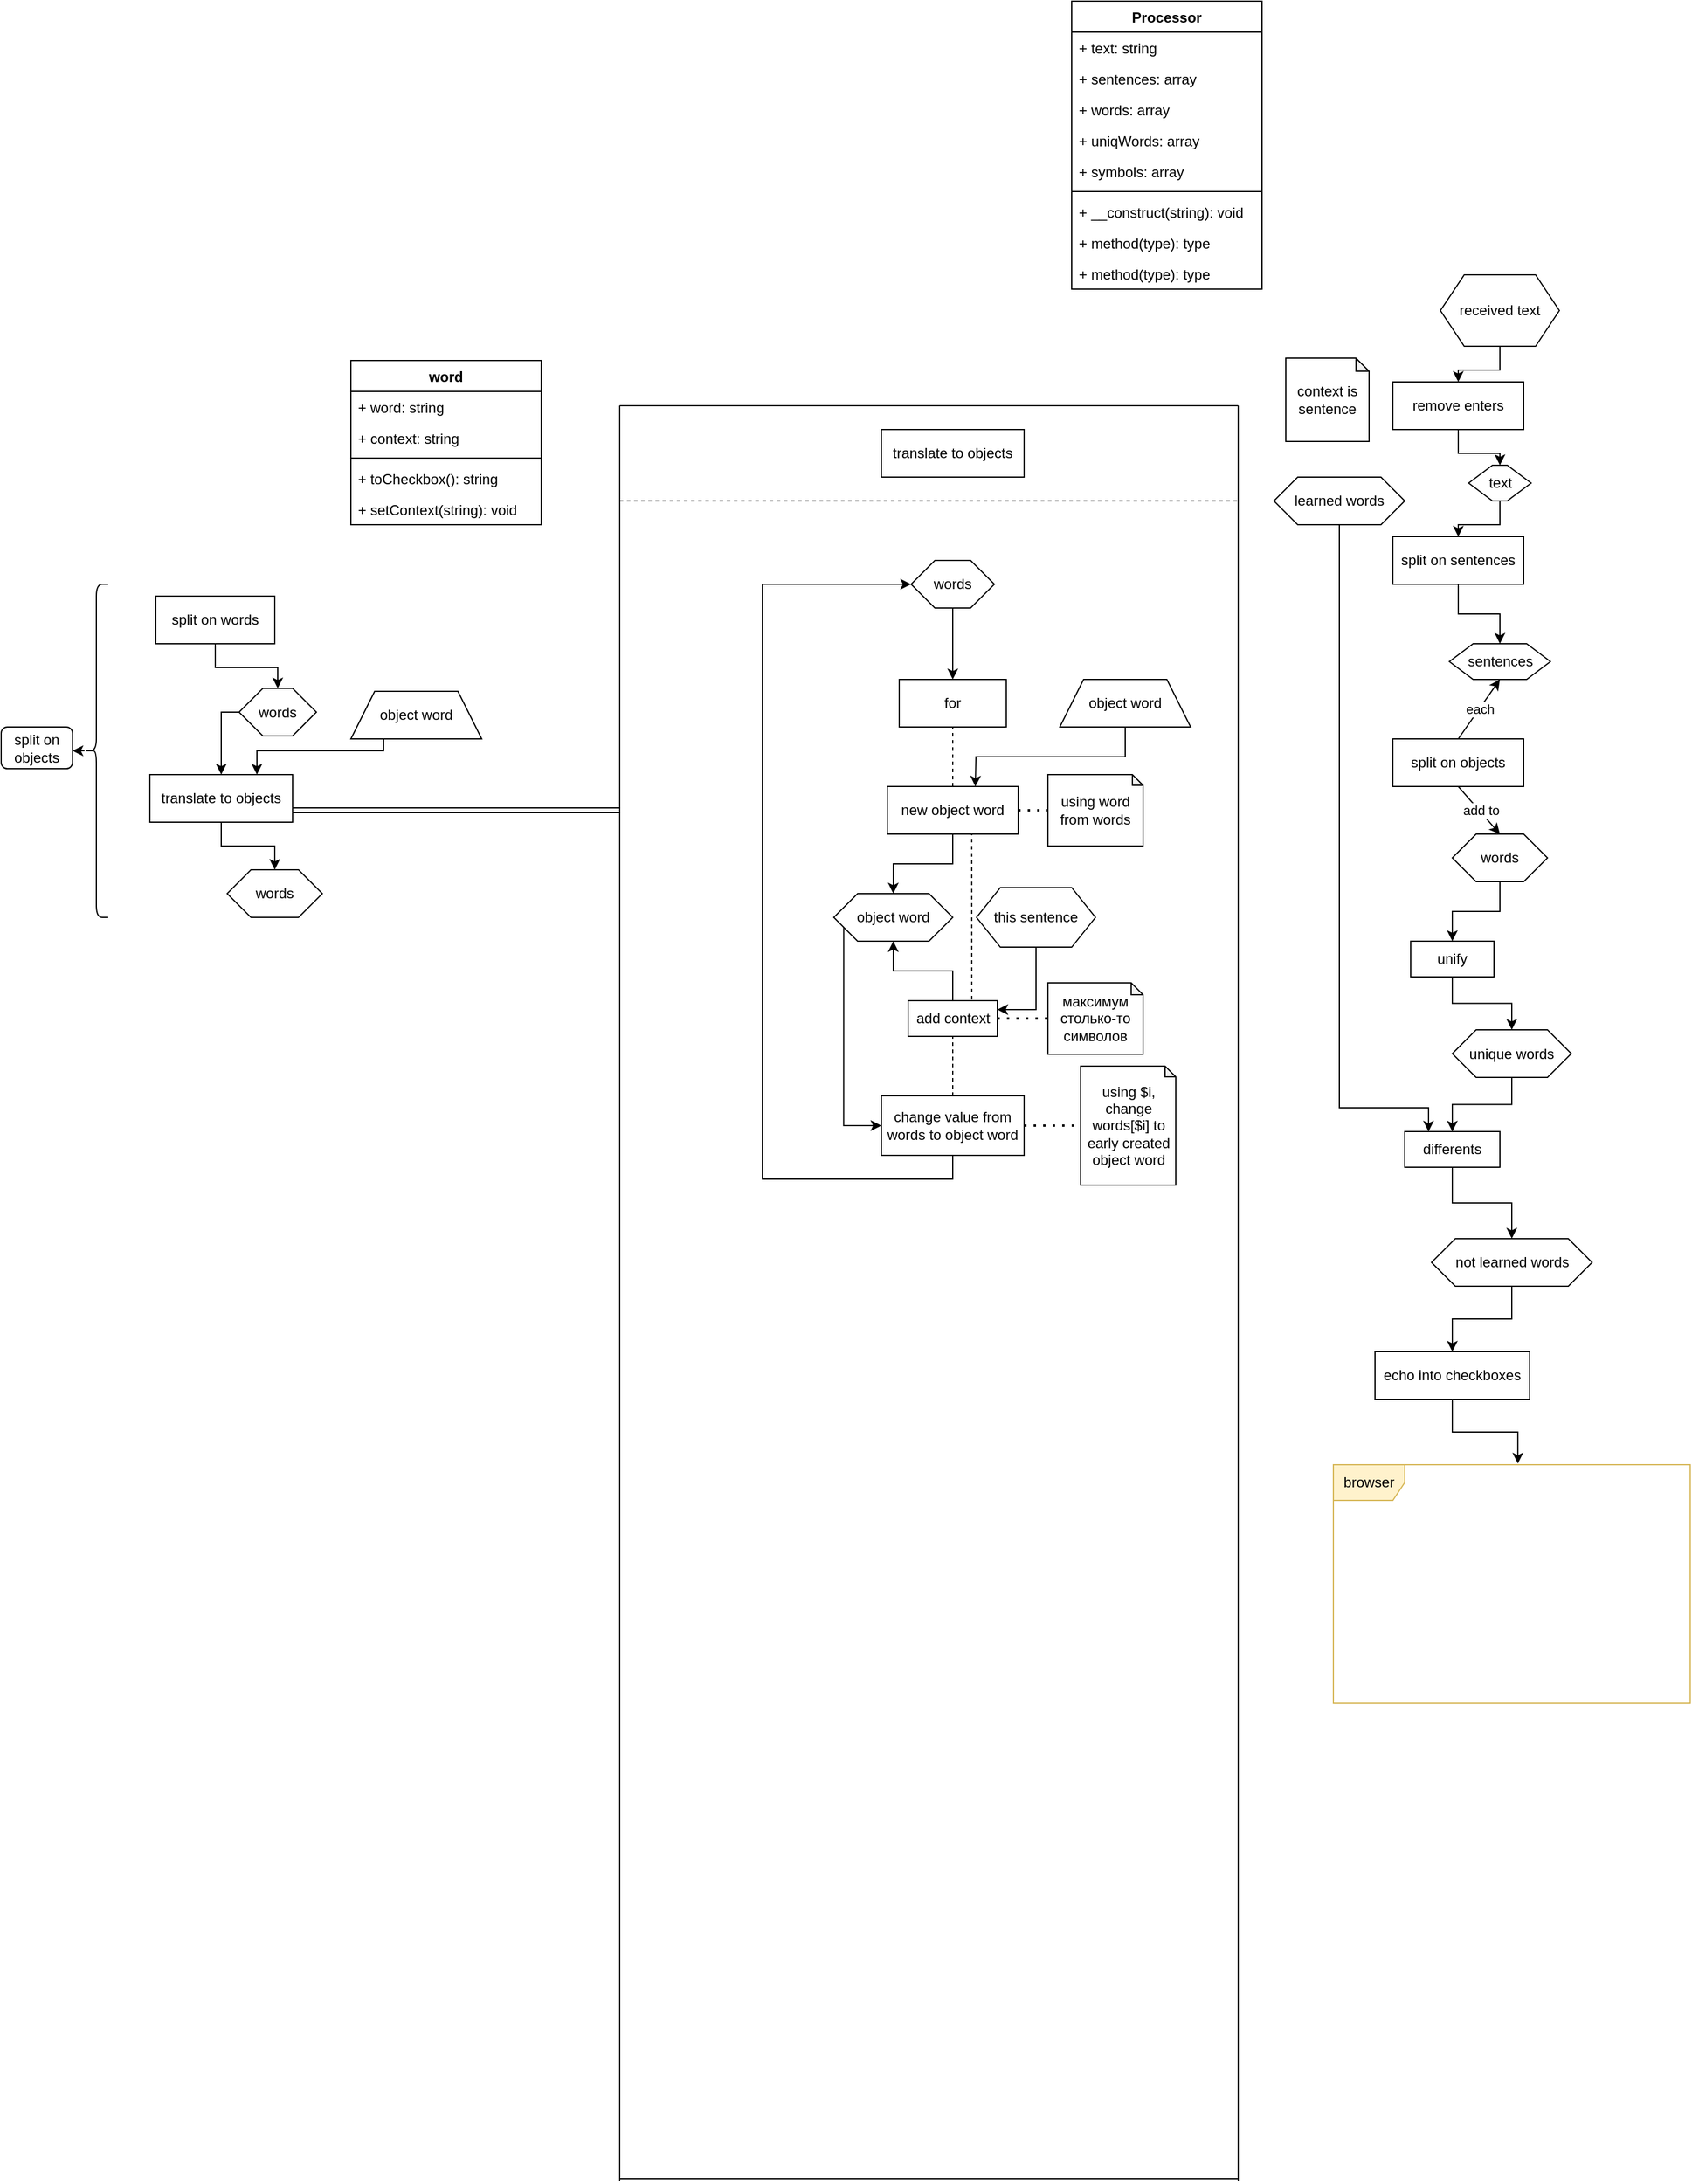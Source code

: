<mxfile version="13.7.9" type="device"><diagram id="C5RBs43oDa-KdzZeNtuy" name="Page-1"><mxGraphModel dx="913" dy="2024" grid="1" gridSize="10" guides="1" tooltips="1" connect="1" arrows="1" fold="1" page="1" pageScale="1" pageWidth="827" pageHeight="1169" math="0" shadow="0"><root><mxCell id="WIyWlLk6GJQsqaUBKTNV-0"/><mxCell id="WIyWlLk6GJQsqaUBKTNV-1" parent="WIyWlLk6GJQsqaUBKTNV-0"/><mxCell id="MwkGFohYDBkrRSFM7Etv-25" style="edgeStyle=orthogonalEdgeStyle;rounded=0;orthogonalLoop=1;jettySize=auto;html=1;exitX=0.5;exitY=1;exitDx=0;exitDy=0;entryX=0.5;entryY=0;entryDx=0;entryDy=0;" edge="1" parent="WIyWlLk6GJQsqaUBKTNV-1" source="cIkCpszvfwxXoAdMAP2c-112" target="cIkCpszvfwxXoAdMAP2c-211"><mxGeometry relative="1" as="geometry"/></mxCell><mxCell id="cIkCpszvfwxXoAdMAP2c-112" value="received text" style="shape=hexagon;perimeter=hexagonPerimeter2;whiteSpace=wrap;html=1;fixedSize=1;" parent="WIyWlLk6GJQsqaUBKTNV-1" vertex="1"><mxGeometry x="1330" y="-70" width="100" height="60" as="geometry"/></mxCell><mxCell id="wyJ4eCmkT0Aav1dMcdC4-6" style="edgeStyle=orthogonalEdgeStyle;rounded=0;orthogonalLoop=1;jettySize=auto;html=1;entryX=0.5;entryY=0;entryDx=0;entryDy=0;" parent="WIyWlLk6GJQsqaUBKTNV-1" source="wyJ4eCmkT0Aav1dMcdC4-3" target="wyJ4eCmkT0Aav1dMcdC4-5" edge="1"><mxGeometry relative="1" as="geometry"/></mxCell><mxCell id="wyJ4eCmkT0Aav1dMcdC4-3" value="split on words" style="whiteSpace=wrap;html=1;" parent="WIyWlLk6GJQsqaUBKTNV-1" vertex="1"><mxGeometry x="250" y="200" width="100" height="40" as="geometry"/></mxCell><mxCell id="cIkCpszvfwxXoAdMAP2c-193" style="edgeStyle=orthogonalEdgeStyle;rounded=0;orthogonalLoop=1;jettySize=auto;html=1;entryX=0.5;entryY=0;entryDx=0;entryDy=0;" parent="WIyWlLk6GJQsqaUBKTNV-1" source="wyJ4eCmkT0Aav1dMcdC4-5" target="cIkCpszvfwxXoAdMAP2c-2" edge="1"><mxGeometry relative="1" as="geometry"><Array as="points"><mxPoint x="305" y="298"/></Array></mxGeometry></mxCell><mxCell id="wyJ4eCmkT0Aav1dMcdC4-5" value="words" style="shape=hexagon;perimeter=hexagonPerimeter2;whiteSpace=wrap;html=1;fixedSize=1;" parent="WIyWlLk6GJQsqaUBKTNV-1" vertex="1"><mxGeometry x="320" y="277.5" width="65" height="40" as="geometry"/></mxCell><mxCell id="cIkCpszvfwxXoAdMAP2c-164" style="edgeStyle=orthogonalEdgeStyle;rounded=0;orthogonalLoop=1;jettySize=auto;html=1;exitX=0.5;exitY=1;exitDx=0;exitDy=0;entryX=0.5;entryY=0;entryDx=0;entryDy=0;" parent="WIyWlLk6GJQsqaUBKTNV-1" source="cIkCpszvfwxXoAdMAP2c-12" target="cIkCpszvfwxXoAdMAP2c-16" edge="1"><mxGeometry relative="1" as="geometry"/></mxCell><mxCell id="cIkCpszvfwxXoAdMAP2c-12" value="words" style="shape=hexagon;perimeter=hexagonPerimeter2;whiteSpace=wrap;html=1;fixedSize=1;" parent="WIyWlLk6GJQsqaUBKTNV-1" vertex="1"><mxGeometry x="885" y="170" width="70" height="40" as="geometry"/></mxCell><mxCell id="wyJ4eCmkT0Aav1dMcdC4-10" style="edgeStyle=orthogonalEdgeStyle;rounded=0;orthogonalLoop=1;jettySize=auto;html=1;entryX=0.5;entryY=0;entryDx=0;entryDy=0;exitX=0.5;exitY=1;exitDx=0;exitDy=0;" parent="WIyWlLk6GJQsqaUBKTNV-1" source="wyJ4eCmkT0Aav1dMcdC4-7" target="wyJ4eCmkT0Aav1dMcdC4-9" edge="1"><mxGeometry relative="1" as="geometry"><mxPoint x="1340" y="495" as="sourcePoint"/></mxGeometry></mxCell><mxCell id="wyJ4eCmkT0Aav1dMcdC4-7" value="unify" style="whiteSpace=wrap;html=1;" parent="WIyWlLk6GJQsqaUBKTNV-1" vertex="1"><mxGeometry x="1305" y="490" width="70" height="30" as="geometry"/></mxCell><mxCell id="cIkCpszvfwxXoAdMAP2c-180" style="edgeStyle=orthogonalEdgeStyle;rounded=0;orthogonalLoop=1;jettySize=auto;html=1;exitX=0.5;exitY=1;exitDx=0;exitDy=0;" parent="WIyWlLk6GJQsqaUBKTNV-1" source="wyJ4eCmkT0Aav1dMcdC4-9" target="wyJ4eCmkT0Aav1dMcdC4-12" edge="1"><mxGeometry relative="1" as="geometry"/></mxCell><mxCell id="wyJ4eCmkT0Aav1dMcdC4-9" value="unique words" style="shape=hexagon;perimeter=hexagonPerimeter2;whiteSpace=wrap;html=1;fixedSize=1;" parent="WIyWlLk6GJQsqaUBKTNV-1" vertex="1"><mxGeometry x="1340" y="564.5" width="100" height="40" as="geometry"/></mxCell><mxCell id="cIkCpszvfwxXoAdMAP2c-197" style="edgeStyle=orthogonalEdgeStyle;rounded=0;orthogonalLoop=1;jettySize=auto;html=1;entryX=0.25;entryY=0;entryDx=0;entryDy=0;" parent="WIyWlLk6GJQsqaUBKTNV-1" source="wyJ4eCmkT0Aav1dMcdC4-11" target="wyJ4eCmkT0Aav1dMcdC4-12" edge="1"><mxGeometry relative="1" as="geometry"><mxPoint x="1280" y="620" as="targetPoint"/><Array as="points"><mxPoint x="1245" y="630"/><mxPoint x="1320" y="630"/></Array></mxGeometry></mxCell><mxCell id="wyJ4eCmkT0Aav1dMcdC4-11" value="learned words" style="shape=hexagon;perimeter=hexagonPerimeter2;whiteSpace=wrap;html=1;fixedSize=1;" parent="WIyWlLk6GJQsqaUBKTNV-1" vertex="1"><mxGeometry x="1190" y="100" width="110" height="40" as="geometry"/></mxCell><mxCell id="cIkCpszvfwxXoAdMAP2c-181" style="edgeStyle=orthogonalEdgeStyle;rounded=0;orthogonalLoop=1;jettySize=auto;html=1;exitX=0.5;exitY=1;exitDx=0;exitDy=0;" parent="WIyWlLk6GJQsqaUBKTNV-1" source="wyJ4eCmkT0Aav1dMcdC4-12" target="wyJ4eCmkT0Aav1dMcdC4-15" edge="1"><mxGeometry relative="1" as="geometry"/></mxCell><mxCell id="wyJ4eCmkT0Aav1dMcdC4-12" value="differents" style="whiteSpace=wrap;html=1;" parent="WIyWlLk6GJQsqaUBKTNV-1" vertex="1"><mxGeometry x="1300" y="650" width="80" height="30" as="geometry"/></mxCell><mxCell id="cIkCpszvfwxXoAdMAP2c-174" style="edgeStyle=orthogonalEdgeStyle;rounded=0;orthogonalLoop=1;jettySize=auto;html=1;entryX=0.5;entryY=0;entryDx=0;entryDy=0;exitX=0.5;exitY=1;exitDx=0;exitDy=0;" parent="WIyWlLk6GJQsqaUBKTNV-1" source="wyJ4eCmkT0Aav1dMcdC4-15" target="wyJ4eCmkT0Aav1dMcdC4-18" edge="1"><mxGeometry relative="1" as="geometry"><mxPoint x="1390" y="775" as="sourcePoint"/></mxGeometry></mxCell><mxCell id="wyJ4eCmkT0Aav1dMcdC4-15" value="not learned words" style="shape=hexagon;perimeter=hexagonPerimeter2;whiteSpace=wrap;html=1;fixedSize=1;" parent="WIyWlLk6GJQsqaUBKTNV-1" vertex="1"><mxGeometry x="1322.5" y="740" width="135" height="40" as="geometry"/></mxCell><mxCell id="cIkCpszvfwxXoAdMAP2c-179" style="edgeStyle=orthogonalEdgeStyle;rounded=0;orthogonalLoop=1;jettySize=auto;html=1;exitX=0.5;exitY=1;exitDx=0;exitDy=0;entryX=0.517;entryY=-0.005;entryDx=0;entryDy=0;entryPerimeter=0;" parent="WIyWlLk6GJQsqaUBKTNV-1" source="wyJ4eCmkT0Aav1dMcdC4-18" target="wyJ4eCmkT0Aav1dMcdC4-20" edge="1"><mxGeometry relative="1" as="geometry"/></mxCell><mxCell id="wyJ4eCmkT0Aav1dMcdC4-18" value="echo into checkboxes" style="whiteSpace=wrap;html=1;" parent="WIyWlLk6GJQsqaUBKTNV-1" vertex="1"><mxGeometry x="1275" y="835" width="130" height="40" as="geometry"/></mxCell><mxCell id="cIkCpszvfwxXoAdMAP2c-202" value="word" style="swimlane;fontStyle=1;align=center;verticalAlign=top;childLayout=stackLayout;horizontal=1;startSize=26;horizontalStack=0;resizeParent=1;resizeParentMax=0;resizeLast=0;collapsible=1;marginBottom=0;fillColor=#ffffff;" parent="WIyWlLk6GJQsqaUBKTNV-1" vertex="1"><mxGeometry x="414" y="2" width="160" height="138" as="geometry"><mxRectangle x="220" y="610" width="60" height="26" as="alternateBounds"/></mxGeometry></mxCell><mxCell id="cIkCpszvfwxXoAdMAP2c-203" value="+ word: string" style="text;strokeColor=none;fillColor=none;align=left;verticalAlign=top;spacingLeft=4;spacingRight=4;overflow=hidden;rotatable=0;points=[[0,0.5],[1,0.5]];portConstraint=eastwest;" parent="cIkCpszvfwxXoAdMAP2c-202" vertex="1"><mxGeometry y="26" width="160" height="26" as="geometry"/></mxCell><mxCell id="cIkCpszvfwxXoAdMAP2c-206" value="+ context: string" style="text;strokeColor=none;fillColor=none;align=left;verticalAlign=top;spacingLeft=4;spacingRight=4;overflow=hidden;rotatable=0;points=[[0,0.5],[1,0.5]];portConstraint=eastwest;" parent="cIkCpszvfwxXoAdMAP2c-202" vertex="1"><mxGeometry y="52" width="160" height="26" as="geometry"/></mxCell><mxCell id="cIkCpszvfwxXoAdMAP2c-204" value="" style="line;strokeWidth=1;fillColor=none;align=left;verticalAlign=middle;spacingTop=-1;spacingLeft=3;spacingRight=3;rotatable=0;labelPosition=right;points=[];portConstraint=eastwest;" parent="cIkCpszvfwxXoAdMAP2c-202" vertex="1"><mxGeometry y="78" width="160" height="8" as="geometry"/></mxCell><mxCell id="cIkCpszvfwxXoAdMAP2c-205" value="+ toCheckbox(): string" style="text;strokeColor=none;fillColor=none;align=left;verticalAlign=top;spacingLeft=4;spacingRight=4;overflow=hidden;rotatable=0;points=[[0,0.5],[1,0.5]];portConstraint=eastwest;" parent="cIkCpszvfwxXoAdMAP2c-202" vertex="1"><mxGeometry y="86" width="160" height="26" as="geometry"/></mxCell><mxCell id="cIkCpszvfwxXoAdMAP2c-208" value="+ setContext(string): void" style="text;strokeColor=none;fillColor=none;align=left;verticalAlign=top;spacingLeft=4;spacingRight=4;overflow=hidden;rotatable=0;points=[[0,0.5],[1,0.5]];portConstraint=eastwest;" parent="cIkCpszvfwxXoAdMAP2c-202" vertex="1"><mxGeometry y="112" width="160" height="26" as="geometry"/></mxCell><mxCell id="wyJ4eCmkT0Aav1dMcdC4-20" value="browser" style="shape=umlFrame;whiteSpace=wrap;html=1;fillColor=#fff2cc;strokeColor=#d6b656;shadow=0;sketch=0;noLabel=0;" parent="WIyWlLk6GJQsqaUBKTNV-1" vertex="1"><mxGeometry x="1240" y="930" width="300" height="200" as="geometry"/></mxCell><mxCell id="cIkCpszvfwxXoAdMAP2c-192" style="edgeStyle=orthogonalEdgeStyle;rounded=0;orthogonalLoop=1;jettySize=auto;html=1;exitX=0.25;exitY=1;exitDx=0;exitDy=0;entryX=0.75;entryY=0;entryDx=0;entryDy=0;" parent="WIyWlLk6GJQsqaUBKTNV-1" source="cIkCpszvfwxXoAdMAP2c-0" target="cIkCpszvfwxXoAdMAP2c-2" edge="1"><mxGeometry relative="1" as="geometry"><Array as="points"><mxPoint x="442" y="330"/><mxPoint x="335" y="330"/></Array></mxGeometry></mxCell><mxCell id="cIkCpszvfwxXoAdMAP2c-0" value="object word" style="shape=trapezoid;perimeter=trapezoidPerimeter;whiteSpace=wrap;html=1;fixedSize=1;" parent="WIyWlLk6GJQsqaUBKTNV-1" vertex="1"><mxGeometry x="414" y="280" width="110" height="40" as="geometry"/></mxCell><mxCell id="cIkCpszvfwxXoAdMAP2c-163" style="edgeStyle=orthogonalEdgeStyle;rounded=0;orthogonalLoop=1;jettySize=auto;html=1;exitX=0.5;exitY=1;exitDx=0;exitDy=0;" parent="WIyWlLk6GJQsqaUBKTNV-1" source="cIkCpszvfwxXoAdMAP2c-14" edge="1"><mxGeometry relative="1" as="geometry"><mxPoint x="939" y="360" as="targetPoint"/></mxGeometry></mxCell><mxCell id="cIkCpszvfwxXoAdMAP2c-14" value="object word" style="shape=trapezoid;perimeter=trapezoidPerimeter;whiteSpace=wrap;html=1;fixedSize=1;" parent="WIyWlLk6GJQsqaUBKTNV-1" vertex="1"><mxGeometry x="1010" y="270" width="110" height="40" as="geometry"/></mxCell><mxCell id="cIkCpszvfwxXoAdMAP2c-195" style="edgeStyle=orthogonalEdgeStyle;rounded=0;orthogonalLoop=1;jettySize=auto;html=1;entryX=0.5;entryY=0;entryDx=0;entryDy=0;" parent="WIyWlLk6GJQsqaUBKTNV-1" source="cIkCpszvfwxXoAdMAP2c-2" target="cIkCpszvfwxXoAdMAP2c-5" edge="1"><mxGeometry relative="1" as="geometry"/></mxCell><mxCell id="cIkCpszvfwxXoAdMAP2c-2" value="translate to objects" style="whiteSpace=wrap;html=1;" parent="WIyWlLk6GJQsqaUBKTNV-1" vertex="1"><mxGeometry x="245" y="350" width="120" height="40" as="geometry"/></mxCell><mxCell id="cIkCpszvfwxXoAdMAP2c-8" value="translate to objects" style="whiteSpace=wrap;html=1;" parent="WIyWlLk6GJQsqaUBKTNV-1" vertex="1"><mxGeometry x="860" y="60" width="120" height="40" as="geometry"/></mxCell><mxCell id="cIkCpszvfwxXoAdMAP2c-5" value="words" style="shape=hexagon;perimeter=hexagonPerimeter2;whiteSpace=wrap;html=1;fixedSize=1;" parent="WIyWlLk6GJQsqaUBKTNV-1" vertex="1"><mxGeometry x="310" y="430" width="80" height="40" as="geometry"/></mxCell><mxCell id="cIkCpszvfwxXoAdMAP2c-196" style="edgeStyle=orthogonalEdgeStyle;rounded=0;orthogonalLoop=1;jettySize=auto;html=1;entryX=0.5;entryY=0;entryDx=0;entryDy=0;" parent="WIyWlLk6GJQsqaUBKTNV-1" source="cIkCpszvfwxXoAdMAP2c-122" target="wyJ4eCmkT0Aav1dMcdC4-7" edge="1"><mxGeometry relative="1" as="geometry"/></mxCell><mxCell id="cIkCpszvfwxXoAdMAP2c-122" value="words" style="shape=hexagon;perimeter=hexagonPerimeter2;whiteSpace=wrap;html=1;fixedSize=1;" parent="WIyWlLk6GJQsqaUBKTNV-1" vertex="1"><mxGeometry x="1340" y="400" width="80" height="40" as="geometry"/></mxCell><mxCell id="cIkCpszvfwxXoAdMAP2c-16" value="for" style="whiteSpace=wrap;html=1;" parent="WIyWlLk6GJQsqaUBKTNV-1" vertex="1"><mxGeometry x="875" y="270" width="90" height="40" as="geometry"/></mxCell><mxCell id="cIkCpszvfwxXoAdMAP2c-162" style="edgeStyle=orthogonalEdgeStyle;rounded=0;orthogonalLoop=1;jettySize=auto;html=1;exitX=0.5;exitY=1;exitDx=0;exitDy=0;entryX=0.5;entryY=0;entryDx=0;entryDy=0;" parent="WIyWlLk6GJQsqaUBKTNV-1" source="cIkCpszvfwxXoAdMAP2c-21" target="cIkCpszvfwxXoAdMAP2c-130" edge="1"><mxGeometry relative="1" as="geometry"/></mxCell><mxCell id="cIkCpszvfwxXoAdMAP2c-21" value="new object word" style="whiteSpace=wrap;html=1;" parent="WIyWlLk6GJQsqaUBKTNV-1" vertex="1"><mxGeometry x="865" y="360" width="110" height="40" as="geometry"/></mxCell><mxCell id="cIkCpszvfwxXoAdMAP2c-177" style="edgeStyle=orthogonalEdgeStyle;rounded=0;orthogonalLoop=1;jettySize=auto;html=1;entryX=0;entryY=0.5;entryDx=0;entryDy=0;" parent="WIyWlLk6GJQsqaUBKTNV-1" source="cIkCpszvfwxXoAdMAP2c-23" target="cIkCpszvfwxXoAdMAP2c-12" edge="1"><mxGeometry relative="1" as="geometry"><Array as="points"><mxPoint x="920" y="690"/><mxPoint x="760" y="690"/><mxPoint x="760" y="190"/></Array></mxGeometry></mxCell><mxCell id="cIkCpszvfwxXoAdMAP2c-23" value="change value from words to object word" style="whiteSpace=wrap;html=1;" parent="WIyWlLk6GJQsqaUBKTNV-1" vertex="1"><mxGeometry x="860" y="620" width="120" height="50" as="geometry"/></mxCell><mxCell id="cIkCpszvfwxXoAdMAP2c-25" value="using word from words" style="shape=note;whiteSpace=wrap;html=1;backgroundOutline=1;darkOpacity=0.05;size=9;" parent="WIyWlLk6GJQsqaUBKTNV-1" vertex="1"><mxGeometry x="1000" y="350" width="80" height="60" as="geometry"/></mxCell><mxCell id="cIkCpszvfwxXoAdMAP2c-26" value="using $i, change words[$i] to early created object word" style="shape=note;whiteSpace=wrap;html=1;backgroundOutline=1;darkOpacity=0.05;size=9;" parent="WIyWlLk6GJQsqaUBKTNV-1" vertex="1"><mxGeometry x="1027.5" y="595" width="80" height="100" as="geometry"/></mxCell><mxCell id="cIkCpszvfwxXoAdMAP2c-96" value="" style="shape=link;html=1;exitX=1;exitY=0.75;exitDx=0;exitDy=0;" parent="WIyWlLk6GJQsqaUBKTNV-1" source="cIkCpszvfwxXoAdMAP2c-2" edge="1"><mxGeometry width="100" relative="1" as="geometry"><mxPoint x="370" y="380" as="sourcePoint"/><mxPoint x="640" y="380" as="targetPoint"/><Array as="points"><mxPoint x="500" y="380"/></Array></mxGeometry></mxCell><mxCell id="cIkCpszvfwxXoAdMAP2c-97" value="" style="endArrow=none;html=1;" parent="WIyWlLk6GJQsqaUBKTNV-1" edge="1"><mxGeometry width="50" height="50" relative="1" as="geometry"><mxPoint x="640" y="1532" as="sourcePoint"/><mxPoint x="640" y="40" as="targetPoint"/></mxGeometry></mxCell><mxCell id="cIkCpszvfwxXoAdMAP2c-98" value="" style="endArrow=none;html=1;" parent="WIyWlLk6GJQsqaUBKTNV-1" edge="1"><mxGeometry width="50" height="50" relative="1" as="geometry"><mxPoint x="1160" y="1532" as="sourcePoint"/><mxPoint x="1160" y="40" as="targetPoint"/></mxGeometry></mxCell><mxCell id="cIkCpszvfwxXoAdMAP2c-99" value="" style="endArrow=none;html=1;" parent="WIyWlLk6GJQsqaUBKTNV-1" edge="1"><mxGeometry width="50" height="50" relative="1" as="geometry"><mxPoint x="640" y="1530" as="sourcePoint"/><mxPoint x="1160" y="1530" as="targetPoint"/></mxGeometry></mxCell><mxCell id="cIkCpszvfwxXoAdMAP2c-100" value="" style="endArrow=none;html=1;" parent="WIyWlLk6GJQsqaUBKTNV-1" edge="1"><mxGeometry width="50" height="50" relative="1" as="geometry"><mxPoint x="640" y="40" as="sourcePoint"/><mxPoint x="1160" y="40" as="targetPoint"/></mxGeometry></mxCell><mxCell id="cIkCpszvfwxXoAdMAP2c-102" value="" style="endArrow=none;dashed=1;html=1;" parent="WIyWlLk6GJQsqaUBKTNV-1" edge="1"><mxGeometry width="50" height="50" relative="1" as="geometry"><mxPoint x="640" y="120" as="sourcePoint"/><mxPoint x="1160" y="120" as="targetPoint"/></mxGeometry></mxCell><mxCell id="cIkCpszvfwxXoAdMAP2c-113" value="context is sentence" style="shape=note;whiteSpace=wrap;html=1;backgroundOutline=1;darkOpacity=0.05;fillColor=#ffffff;size=11;" parent="WIyWlLk6GJQsqaUBKTNV-1" vertex="1"><mxGeometry x="1200" width="70" height="70" as="geometry"/></mxCell><mxCell id="cIkCpszvfwxXoAdMAP2c-121" value="" style="edgeStyle=orthogonalEdgeStyle;rounded=0;orthogonalLoop=1;jettySize=auto;html=1;" parent="WIyWlLk6GJQsqaUBKTNV-1" source="cIkCpszvfwxXoAdMAP2c-117" target="cIkCpszvfwxXoAdMAP2c-120" edge="1"><mxGeometry relative="1" as="geometry"/></mxCell><mxCell id="cIkCpszvfwxXoAdMAP2c-117" value="split on sentences" style="whiteSpace=wrap;html=1;" parent="WIyWlLk6GJQsqaUBKTNV-1" vertex="1"><mxGeometry x="1290" y="150" width="110" height="40" as="geometry"/></mxCell><mxCell id="cIkCpszvfwxXoAdMAP2c-120" value="sentences" style="shape=hexagon;perimeter=hexagonPerimeter2;whiteSpace=wrap;html=1;fixedSize=1;" parent="WIyWlLk6GJQsqaUBKTNV-1" vertex="1"><mxGeometry x="1337.5" y="240" width="85" height="30" as="geometry"/></mxCell><mxCell id="MwkGFohYDBkrRSFM7Etv-3" style="edgeStyle=orthogonalEdgeStyle;rounded=0;orthogonalLoop=1;jettySize=auto;html=1;exitX=0.5;exitY=1;exitDx=0;exitDy=0;entryX=0.5;entryY=0;entryDx=0;entryDy=0;" edge="1" parent="WIyWlLk6GJQsqaUBKTNV-1" source="MwkGFohYDBkrRSFM7Etv-1" target="cIkCpszvfwxXoAdMAP2c-117"><mxGeometry relative="1" as="geometry"><Array as="points"><mxPoint x="1380" y="140"/><mxPoint x="1345" y="140"/></Array></mxGeometry></mxCell><mxCell id="MwkGFohYDBkrRSFM7Etv-1" value="text" style="shape=hexagon;perimeter=hexagonPerimeter2;whiteSpace=wrap;html=1;fixedSize=1;" vertex="1" parent="WIyWlLk6GJQsqaUBKTNV-1"><mxGeometry x="1353.75" y="90" width="52.5" height="30" as="geometry"/></mxCell><mxCell id="cIkCpszvfwxXoAdMAP2c-123" value="split on objects" style="whiteSpace=wrap;html=1;fillColor=#ffffff;" parent="WIyWlLk6GJQsqaUBKTNV-1" vertex="1"><mxGeometry x="1290" y="320" width="110" height="40" as="geometry"/></mxCell><mxCell id="cIkCpszvfwxXoAdMAP2c-125" value="" style="endArrow=classic;html=1;entryX=0.5;entryY=1;entryDx=0;entryDy=0;exitX=0.5;exitY=0;exitDx=0;exitDy=0;" parent="WIyWlLk6GJQsqaUBKTNV-1" source="cIkCpszvfwxXoAdMAP2c-123" target="cIkCpszvfwxXoAdMAP2c-120" edge="1"><mxGeometry relative="1" as="geometry"><mxPoint x="880" y="360" as="sourcePoint"/><mxPoint x="980" y="360" as="targetPoint"/></mxGeometry></mxCell><mxCell id="cIkCpszvfwxXoAdMAP2c-126" value="each" style="edgeLabel;resizable=0;html=1;align=center;verticalAlign=middle;" parent="cIkCpszvfwxXoAdMAP2c-125" connectable="0" vertex="1"><mxGeometry relative="1" as="geometry"/></mxCell><mxCell id="cIkCpszvfwxXoAdMAP2c-127" value="" style="endArrow=classic;html=1;entryX=0.5;entryY=0;entryDx=0;entryDy=0;exitX=0.5;exitY=1;exitDx=0;exitDy=0;" parent="WIyWlLk6GJQsqaUBKTNV-1" source="cIkCpszvfwxXoAdMAP2c-123" target="cIkCpszvfwxXoAdMAP2c-122" edge="1"><mxGeometry relative="1" as="geometry"><mxPoint x="880" y="360" as="sourcePoint"/><mxPoint x="980" y="360" as="targetPoint"/></mxGeometry></mxCell><mxCell id="cIkCpszvfwxXoAdMAP2c-128" value="add to" style="edgeLabel;resizable=0;html=1;align=center;verticalAlign=middle;" parent="cIkCpszvfwxXoAdMAP2c-127" connectable="0" vertex="1"><mxGeometry relative="1" as="geometry"><mxPoint x="1" as="offset"/></mxGeometry></mxCell><mxCell id="cIkCpszvfwxXoAdMAP2c-176" style="edgeStyle=orthogonalEdgeStyle;rounded=0;orthogonalLoop=1;jettySize=auto;html=1;exitX=0;exitY=0.75;exitDx=0;exitDy=0;entryX=0;entryY=0.5;entryDx=0;entryDy=0;" parent="WIyWlLk6GJQsqaUBKTNV-1" source="cIkCpszvfwxXoAdMAP2c-130" target="cIkCpszvfwxXoAdMAP2c-23" edge="1"><mxGeometry relative="1" as="geometry"/></mxCell><mxCell id="cIkCpszvfwxXoAdMAP2c-130" value="object word" style="shape=hexagon;perimeter=hexagonPerimeter2;whiteSpace=wrap;html=1;fixedSize=1;" parent="WIyWlLk6GJQsqaUBKTNV-1" vertex="1"><mxGeometry x="820" y="450" width="100" height="40" as="geometry"/></mxCell><mxCell id="cIkCpszvfwxXoAdMAP2c-160" style="edgeStyle=orthogonalEdgeStyle;rounded=0;orthogonalLoop=1;jettySize=auto;html=1;entryX=0.5;entryY=1;entryDx=0;entryDy=0;" parent="WIyWlLk6GJQsqaUBKTNV-1" source="cIkCpszvfwxXoAdMAP2c-132" target="cIkCpszvfwxXoAdMAP2c-130" edge="1"><mxGeometry relative="1" as="geometry"/></mxCell><mxCell id="cIkCpszvfwxXoAdMAP2c-132" value="add context" style="whiteSpace=wrap;html=1;fillColor=#ffffff;" parent="WIyWlLk6GJQsqaUBKTNV-1" vertex="1"><mxGeometry x="882.5" y="540" width="75" height="30" as="geometry"/></mxCell><mxCell id="cIkCpszvfwxXoAdMAP2c-216" style="edgeStyle=orthogonalEdgeStyle;rounded=0;orthogonalLoop=1;jettySize=auto;html=1;exitX=0.5;exitY=1;exitDx=0;exitDy=0;entryX=1;entryY=0.25;entryDx=0;entryDy=0;" parent="WIyWlLk6GJQsqaUBKTNV-1" source="cIkCpszvfwxXoAdMAP2c-135" target="cIkCpszvfwxXoAdMAP2c-132" edge="1"><mxGeometry relative="1" as="geometry"/></mxCell><mxCell id="cIkCpszvfwxXoAdMAP2c-135" value="this sentence" style="shape=hexagon;perimeter=hexagonPerimeter2;whiteSpace=wrap;html=1;fixedSize=1;fillColor=#ffffff;" parent="WIyWlLk6GJQsqaUBKTNV-1" vertex="1"><mxGeometry x="940" y="445" width="100" height="50" as="geometry"/></mxCell><mxCell id="cIkCpszvfwxXoAdMAP2c-140" value="" style="endArrow=none;dashed=1;html=1;dashPattern=1 3;strokeWidth=2;entryX=0;entryY=0.5;entryDx=0;entryDy=0;entryPerimeter=0;exitX=1;exitY=0.5;exitDx=0;exitDy=0;" parent="WIyWlLk6GJQsqaUBKTNV-1" source="cIkCpszvfwxXoAdMAP2c-21" target="cIkCpszvfwxXoAdMAP2c-25" edge="1"><mxGeometry width="50" height="50" relative="1" as="geometry"><mxPoint x="910" y="760" as="sourcePoint"/><mxPoint x="960" y="710" as="targetPoint"/></mxGeometry></mxCell><mxCell id="cIkCpszvfwxXoAdMAP2c-146" value="" style="endArrow=none;dashed=1;html=1;dashPattern=1 3;strokeWidth=2;entryX=0;entryY=0.5;entryDx=0;entryDy=0;entryPerimeter=0;exitX=1;exitY=0.5;exitDx=0;exitDy=0;" parent="WIyWlLk6GJQsqaUBKTNV-1" source="cIkCpszvfwxXoAdMAP2c-23" target="cIkCpszvfwxXoAdMAP2c-26" edge="1"><mxGeometry width="50" height="50" relative="1" as="geometry"><mxPoint x="910" y="590" as="sourcePoint"/><mxPoint x="960" y="540" as="targetPoint"/></mxGeometry></mxCell><mxCell id="cIkCpszvfwxXoAdMAP2c-165" value="" style="endArrow=none;dashed=1;html=1;entryX=0.5;entryY=1;entryDx=0;entryDy=0;exitX=0.5;exitY=0;exitDx=0;exitDy=0;" parent="WIyWlLk6GJQsqaUBKTNV-1" source="cIkCpszvfwxXoAdMAP2c-21" target="cIkCpszvfwxXoAdMAP2c-16" edge="1"><mxGeometry width="50" height="50" relative="1" as="geometry"><mxPoint x="910" y="590" as="sourcePoint"/><mxPoint x="960" y="540" as="targetPoint"/></mxGeometry></mxCell><mxCell id="cIkCpszvfwxXoAdMAP2c-166" value="" style="endArrow=none;dashed=1;html=1;entryX=0.645;entryY=1;entryDx=0;entryDy=0;entryPerimeter=0;" parent="WIyWlLk6GJQsqaUBKTNV-1" target="cIkCpszvfwxXoAdMAP2c-21" edge="1"><mxGeometry width="50" height="50" relative="1" as="geometry"><mxPoint x="936" y="539" as="sourcePoint"/><mxPoint x="960" y="540" as="targetPoint"/><Array as="points"/></mxGeometry></mxCell><mxCell id="cIkCpszvfwxXoAdMAP2c-167" value="" style="endArrow=none;dashed=1;html=1;exitX=0.5;exitY=0;exitDx=0;exitDy=0;" parent="WIyWlLk6GJQsqaUBKTNV-1" source="cIkCpszvfwxXoAdMAP2c-23" edge="1"><mxGeometry width="50" height="50" relative="1" as="geometry"><mxPoint x="910" y="590" as="sourcePoint"/><mxPoint x="920" y="570" as="targetPoint"/></mxGeometry></mxCell><mxCell id="cIkCpszvfwxXoAdMAP2c-187" value="" style="edgeStyle=orthogonalEdgeStyle;rounded=0;orthogonalLoop=1;jettySize=auto;html=1;" parent="WIyWlLk6GJQsqaUBKTNV-1" source="cIkCpszvfwxXoAdMAP2c-185" target="cIkCpszvfwxXoAdMAP2c-186" edge="1"><mxGeometry relative="1" as="geometry"><Array as="points"><mxPoint x="170" y="328"/><mxPoint x="170" y="328"/></Array></mxGeometry></mxCell><mxCell id="cIkCpszvfwxXoAdMAP2c-185" value="" style="shape=curlyBracket;whiteSpace=wrap;html=1;rounded=1;fillColor=#ffffff;size=0.5;direction=east;" parent="WIyWlLk6GJQsqaUBKTNV-1" vertex="1"><mxGeometry x="190" y="190" width="20" height="280" as="geometry"/></mxCell><mxCell id="cIkCpszvfwxXoAdMAP2c-186" value="split on objects" style="whiteSpace=wrap;html=1;rounded=1;" parent="WIyWlLk6GJQsqaUBKTNV-1" vertex="1"><mxGeometry x="120" y="310" width="60" height="35" as="geometry"/></mxCell><mxCell id="MwkGFohYDBkrRSFM7Etv-2" style="edgeStyle=orthogonalEdgeStyle;rounded=0;orthogonalLoop=1;jettySize=auto;html=1;exitX=0.5;exitY=1;exitDx=0;exitDy=0;entryX=0.5;entryY=0;entryDx=0;entryDy=0;" edge="1" parent="WIyWlLk6GJQsqaUBKTNV-1" source="cIkCpszvfwxXoAdMAP2c-211" target="MwkGFohYDBkrRSFM7Etv-1"><mxGeometry relative="1" as="geometry"><Array as="points"><mxPoint x="1345" y="80"/><mxPoint x="1380" y="80"/></Array></mxGeometry></mxCell><mxCell id="cIkCpszvfwxXoAdMAP2c-211" value="remove enters" style="whiteSpace=wrap;html=1;fillColor=#ffffff;" parent="WIyWlLk6GJQsqaUBKTNV-1" vertex="1"><mxGeometry x="1290" y="20" width="110" height="40" as="geometry"/></mxCell><mxCell id="cIkCpszvfwxXoAdMAP2c-218" value="максимум столько-то символов" style="shape=note;whiteSpace=wrap;html=1;backgroundOutline=1;darkOpacity=0.05;fillColor=#ffffff;size=10;" parent="WIyWlLk6GJQsqaUBKTNV-1" vertex="1"><mxGeometry x="1000" y="525" width="80" height="60" as="geometry"/></mxCell><mxCell id="cIkCpszvfwxXoAdMAP2c-219" value="" style="endArrow=none;dashed=1;html=1;dashPattern=1 3;strokeWidth=2;entryX=0;entryY=0.5;entryDx=0;entryDy=0;entryPerimeter=0;exitX=1;exitY=0.5;exitDx=0;exitDy=0;" parent="WIyWlLk6GJQsqaUBKTNV-1" source="cIkCpszvfwxXoAdMAP2c-132" target="cIkCpszvfwxXoAdMAP2c-218" edge="1"><mxGeometry width="50" height="50" relative="1" as="geometry"><mxPoint x="830" y="490" as="sourcePoint"/><mxPoint x="880" y="440" as="targetPoint"/></mxGeometry></mxCell><mxCell id="MwkGFohYDBkrRSFM7Etv-14" value="Processor" style="swimlane;fontStyle=1;align=center;verticalAlign=top;childLayout=stackLayout;horizontal=1;startSize=26;horizontalStack=0;resizeParent=1;resizeParentMax=0;resizeLast=0;collapsible=1;marginBottom=0;" vertex="1" parent="WIyWlLk6GJQsqaUBKTNV-1"><mxGeometry x="1020" y="-300" width="160" height="242" as="geometry"><mxRectangle x="1020" y="-300" width="90" height="26" as="alternateBounds"/></mxGeometry></mxCell><mxCell id="MwkGFohYDBkrRSFM7Etv-15" value="+ text: string" style="text;strokeColor=none;fillColor=none;align=left;verticalAlign=top;spacingLeft=4;spacingRight=4;overflow=hidden;rotatable=0;points=[[0,0.5],[1,0.5]];portConstraint=eastwest;" vertex="1" parent="MwkGFohYDBkrRSFM7Etv-14"><mxGeometry y="26" width="160" height="26" as="geometry"/></mxCell><mxCell id="MwkGFohYDBkrRSFM7Etv-18" value="+ sentences: array" style="text;strokeColor=none;fillColor=none;align=left;verticalAlign=top;spacingLeft=4;spacingRight=4;overflow=hidden;rotatable=0;points=[[0,0.5],[1,0.5]];portConstraint=eastwest;" vertex="1" parent="MwkGFohYDBkrRSFM7Etv-14"><mxGeometry y="52" width="160" height="26" as="geometry"/></mxCell><mxCell id="MwkGFohYDBkrRSFM7Etv-20" value="+ words: array" style="text;strokeColor=none;fillColor=none;align=left;verticalAlign=top;spacingLeft=4;spacingRight=4;overflow=hidden;rotatable=0;points=[[0,0.5],[1,0.5]];portConstraint=eastwest;" vertex="1" parent="MwkGFohYDBkrRSFM7Etv-14"><mxGeometry y="78" width="160" height="26" as="geometry"/></mxCell><mxCell id="MwkGFohYDBkrRSFM7Etv-21" value="+ uniqWords: array" style="text;strokeColor=none;fillColor=none;align=left;verticalAlign=top;spacingLeft=4;spacingRight=4;overflow=hidden;rotatable=0;points=[[0,0.5],[1,0.5]];portConstraint=eastwest;" vertex="1" parent="MwkGFohYDBkrRSFM7Etv-14"><mxGeometry y="104" width="160" height="26" as="geometry"/></mxCell><mxCell id="MwkGFohYDBkrRSFM7Etv-22" value="+ symbols: array" style="text;strokeColor=none;fillColor=none;align=left;verticalAlign=top;spacingLeft=4;spacingRight=4;overflow=hidden;rotatable=0;points=[[0,0.5],[1,0.5]];portConstraint=eastwest;" vertex="1" parent="MwkGFohYDBkrRSFM7Etv-14"><mxGeometry y="130" width="160" height="26" as="geometry"/></mxCell><mxCell id="MwkGFohYDBkrRSFM7Etv-16" value="" style="line;strokeWidth=1;fillColor=none;align=left;verticalAlign=middle;spacingTop=-1;spacingLeft=3;spacingRight=3;rotatable=0;labelPosition=right;points=[];portConstraint=eastwest;" vertex="1" parent="MwkGFohYDBkrRSFM7Etv-14"><mxGeometry y="156" width="160" height="8" as="geometry"/></mxCell><mxCell id="MwkGFohYDBkrRSFM7Etv-17" value="+ __construct(string): void" style="text;strokeColor=none;fillColor=none;align=left;verticalAlign=top;spacingLeft=4;spacingRight=4;overflow=hidden;rotatable=0;points=[[0,0.5],[1,0.5]];portConstraint=eastwest;" vertex="1" parent="MwkGFohYDBkrRSFM7Etv-14"><mxGeometry y="164" width="160" height="26" as="geometry"/></mxCell><mxCell id="MwkGFohYDBkrRSFM7Etv-23" value="+ method(type): type" style="text;strokeColor=none;fillColor=none;align=left;verticalAlign=top;spacingLeft=4;spacingRight=4;overflow=hidden;rotatable=0;points=[[0,0.5],[1,0.5]];portConstraint=eastwest;" vertex="1" parent="MwkGFohYDBkrRSFM7Etv-14"><mxGeometry y="190" width="160" height="26" as="geometry"/></mxCell><mxCell id="MwkGFohYDBkrRSFM7Etv-24" value="+ method(type): type" style="text;strokeColor=none;fillColor=none;align=left;verticalAlign=top;spacingLeft=4;spacingRight=4;overflow=hidden;rotatable=0;points=[[0,0.5],[1,0.5]];portConstraint=eastwest;" vertex="1" parent="MwkGFohYDBkrRSFM7Etv-14"><mxGeometry y="216" width="160" height="26" as="geometry"/></mxCell></root></mxGraphModel></diagram></mxfile>